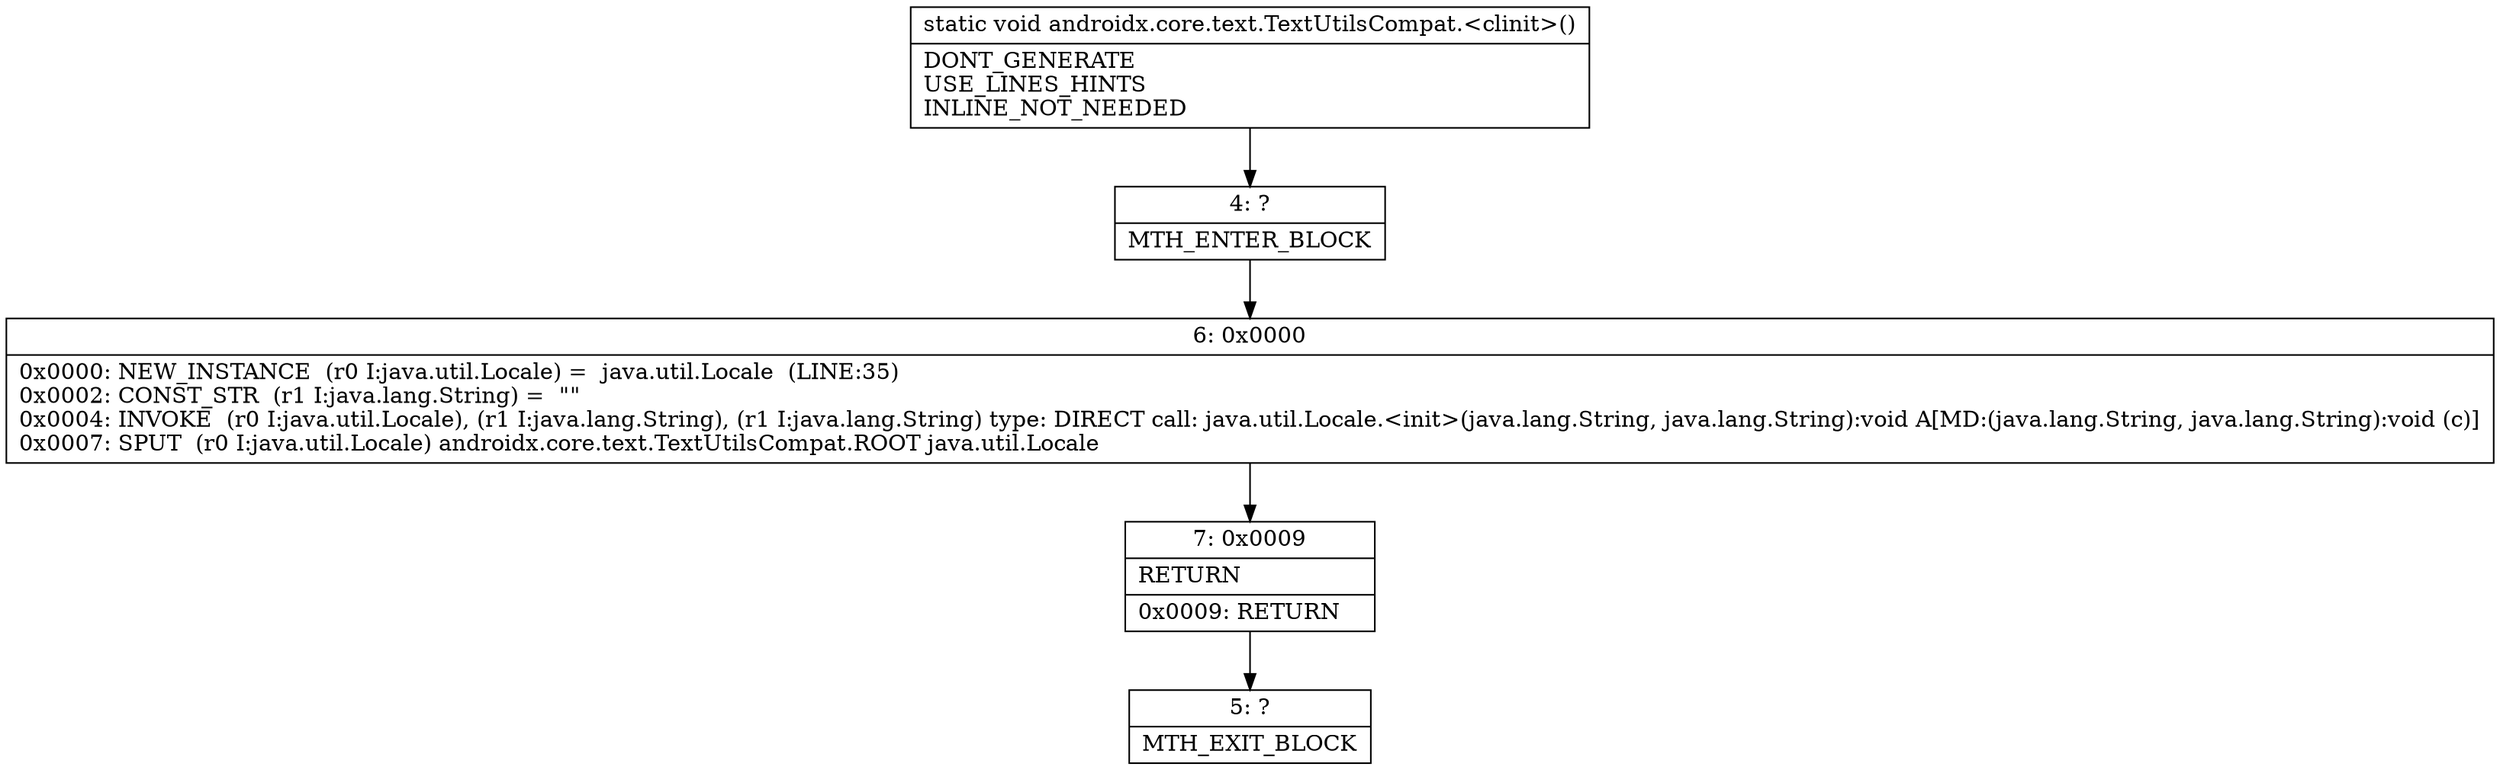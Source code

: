digraph "CFG forandroidx.core.text.TextUtilsCompat.\<clinit\>()V" {
Node_4 [shape=record,label="{4\:\ ?|MTH_ENTER_BLOCK\l}"];
Node_6 [shape=record,label="{6\:\ 0x0000|0x0000: NEW_INSTANCE  (r0 I:java.util.Locale) =  java.util.Locale  (LINE:35)\l0x0002: CONST_STR  (r1 I:java.lang.String) =  \"\" \l0x0004: INVOKE  (r0 I:java.util.Locale), (r1 I:java.lang.String), (r1 I:java.lang.String) type: DIRECT call: java.util.Locale.\<init\>(java.lang.String, java.lang.String):void A[MD:(java.lang.String, java.lang.String):void (c)]\l0x0007: SPUT  (r0 I:java.util.Locale) androidx.core.text.TextUtilsCompat.ROOT java.util.Locale \l}"];
Node_7 [shape=record,label="{7\:\ 0x0009|RETURN\l|0x0009: RETURN   \l}"];
Node_5 [shape=record,label="{5\:\ ?|MTH_EXIT_BLOCK\l}"];
MethodNode[shape=record,label="{static void androidx.core.text.TextUtilsCompat.\<clinit\>()  | DONT_GENERATE\lUSE_LINES_HINTS\lINLINE_NOT_NEEDED\l}"];
MethodNode -> Node_4;Node_4 -> Node_6;
Node_6 -> Node_7;
Node_7 -> Node_5;
}

